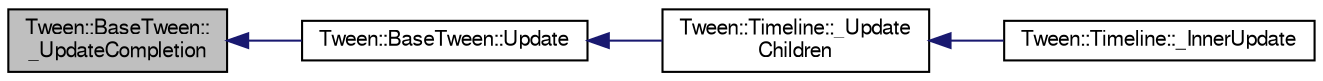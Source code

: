 digraph "Tween::BaseTween::_UpdateCompletion"
{
  bgcolor="transparent";
  edge [fontname="FreeSans",fontsize="10",labelfontname="FreeSans",labelfontsize="10"];
  node [fontname="FreeSans",fontsize="10",shape=record];
  rankdir="LR";
  Node1 [label="Tween::BaseTween::\l_UpdateCompletion",height=0.2,width=0.4,color="black", fillcolor="grey75", style="filled" fontcolor="black"];
  Node1 -> Node2 [dir="back",color="midnightblue",fontsize="10",style="solid",fontname="FreeSans"];
  Node2 [label="Tween::BaseTween::Update",height=0.2,width=0.4,color="black",URL="$classTween_1_1BaseTween.html#a4f5403f740f7692474ae91f2f5af560a"];
  Node2 -> Node3 [dir="back",color="midnightblue",fontsize="10",style="solid",fontname="FreeSans"];
  Node3 [label="Tween::Timeline::_Update\lChildren",height=0.2,width=0.4,color="black",URL="$classTween_1_1Timeline.html#a7f1860da70dcd33ee12f19d94cfeb50f"];
  Node3 -> Node4 [dir="back",color="midnightblue",fontsize="10",style="solid",fontname="FreeSans"];
  Node4 [label="Tween::Timeline::_InnerUpdate",height=0.2,width=0.4,color="black",URL="$classTween_1_1Timeline.html#a46fb15526436d8d9bd9d704b875e80f9"];
}
